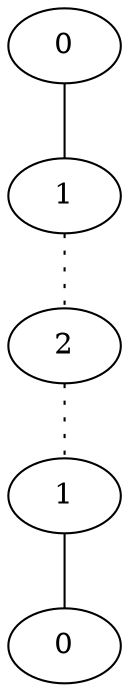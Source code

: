 graph {
a0[label=0];
a1[label=1];
a2[label=2];
a3[label=1];
a4[label=0];
a0 -- a1;
a1 -- a2 [style=dotted];
a2 -- a3 [style=dotted];
a3 -- a4;
}
